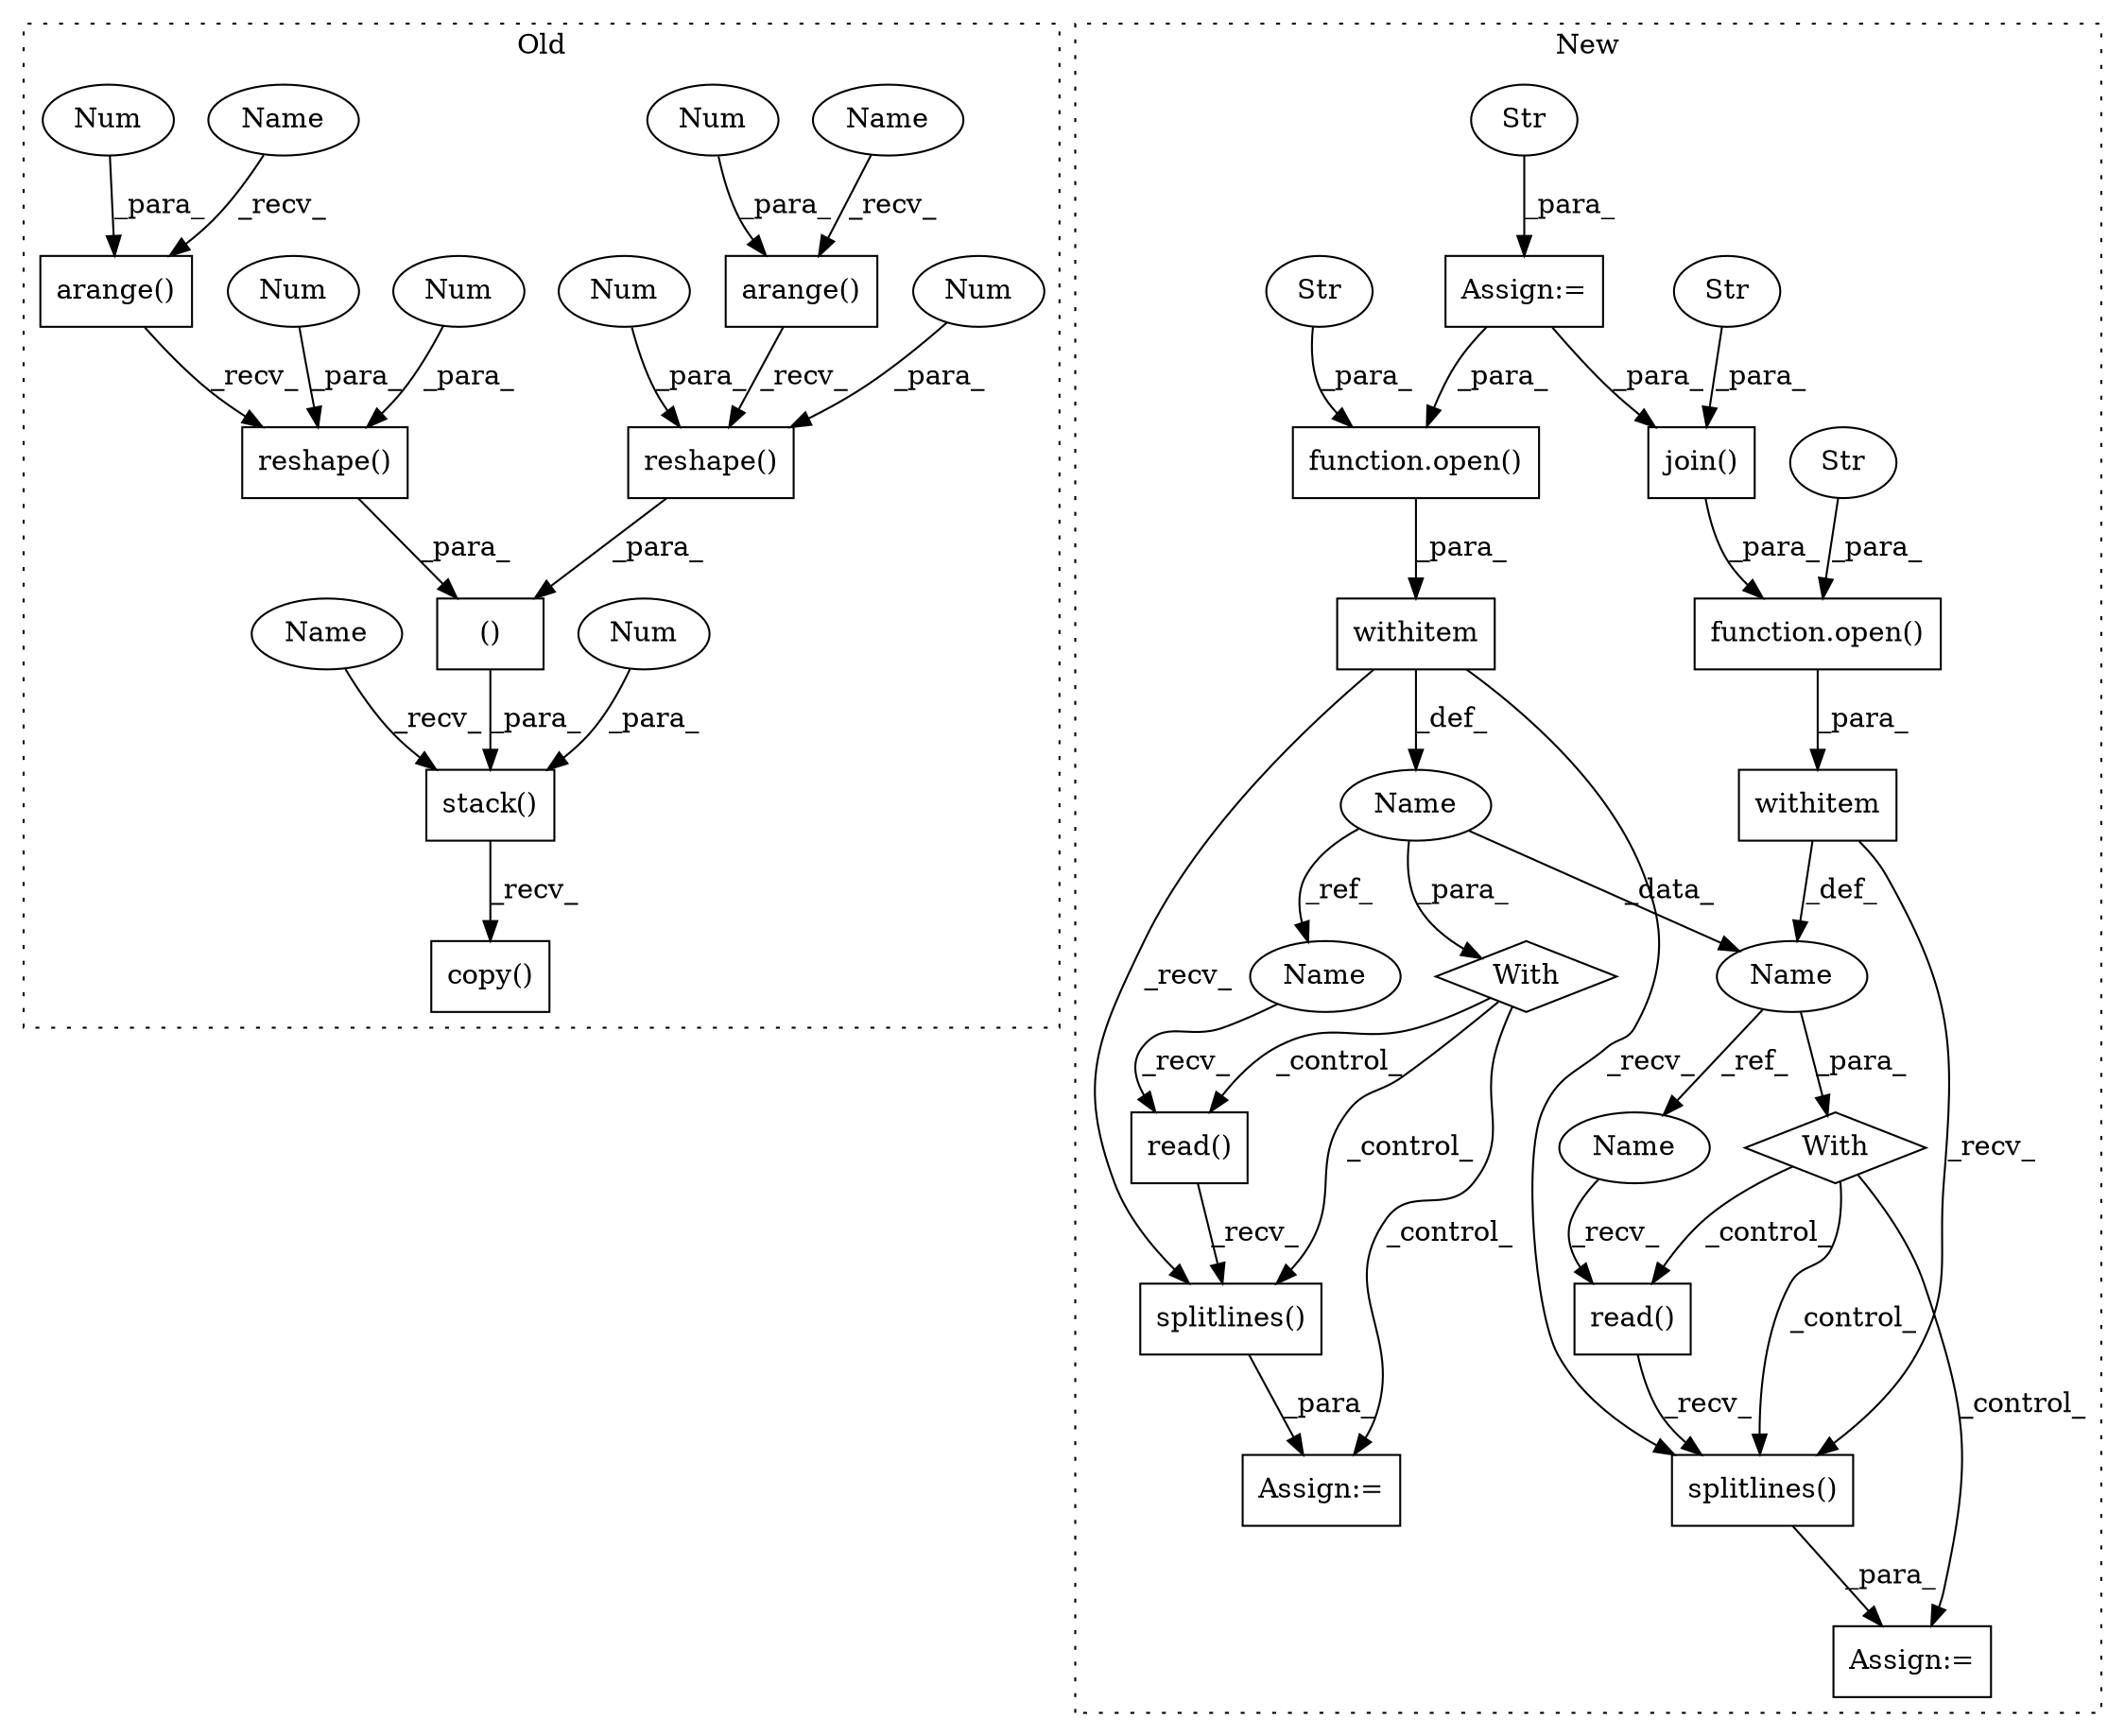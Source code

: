 digraph G {
subgraph cluster0 {
1 [label="copy()" a="75" s="619" l="26" shape="box"];
5 [label="arange()" a="75" s="482,501" l="10,1" shape="box"];
6 [label="()" a="54" s="631" l="3" shape="box"];
7 [label="arange()" a="75" s="547,566" l="10,1" shape="box"];
21 [label="Num" a="76" s="492" l="1" shape="ellipse"];
22 [label="Num" a="76" s="557" l="1" shape="ellipse"];
26 [label="stack()" a="75" s="619,637" l="9,1" shape="box"];
27 [label="Num" a="76" s="636" l="1" shape="ellipse"];
29 [label="reshape()" a="75" s="547,580" l="29,1" shape="box"];
30 [label="Num" a="76" s="576" l="2" shape="ellipse"];
31 [label="Num" a="76" s="579" l="1" shape="ellipse"];
32 [label="reshape()" a="75" s="482,515" l="29,1" shape="box"];
33 [label="Num" a="76" s="513" l="2" shape="ellipse"];
34 [label="Num" a="76" s="511" l="1" shape="ellipse"];
37 [label="Name" a="87" s="547" l="2" shape="ellipse"];
38 [label="Name" a="87" s="482" l="2" shape="ellipse"];
39 [label="Name" a="87" s="619" l="2" shape="ellipse"];
label = "Old";
style="dotted";
}
subgraph cluster1 {
2 [label="join()" a="75" s="632,679" l="13,1" shape="box"];
3 [label="Str" a="66" s="661" l="18" shape="ellipse"];
4 [label="Assign:=" a="68" s="834" l="3" shape="box"];
8 [label="With" a="39" s="779,788" l="5,33" shape="diamond"];
9 [label="read()" a="75" s="837" l="8" shape="box"];
10 [label="withitem" a="49" s="784" l="4" shape="box"];
11 [label="Name" a="87" s="806" l="1" shape="ellipse"];
12 [label="withitem" a="49" s="694" l="4" shape="box"];
13 [label="read()" a="75" s="749" l="8" shape="box"];
14 [label="With" a="39" s="689,698" l="5,34" shape="diamond"];
15 [label="Name" a="87" s="717" l="1" shape="ellipse"];
16 [label="function.open()" a="75" s="784,801" l="5,1" shape="box"];
17 [label="Str" a="66" s="798" l="3" shape="ellipse"];
18 [label="function.open()" a="75" s="694,712" l="5,1" shape="box"];
19 [label="Str" a="66" s="709" l="3" shape="ellipse"];
20 [label="splitlines()" a="75" s="837" l="21" shape="box"];
23 [label="Assign:=" a="68" s="458" l="3" shape="box"];
24 [label="Str" a="66" s="461" l="15" shape="ellipse"];
25 [label="splitlines()" a="75" s="749" l="21" shape="box"];
28 [label="Assign:=" a="68" s="746" l="3" shape="box"];
35 [label="Name" a="87" s="837" l="1" shape="ellipse"];
36 [label="Name" a="87" s="749" l="1" shape="ellipse"];
label = "New";
style="dotted";
}
2 -> 16 [label="_para_"];
3 -> 2 [label="_para_"];
5 -> 32 [label="_recv_"];
6 -> 26 [label="_para_"];
7 -> 29 [label="_recv_"];
8 -> 4 [label="_control_"];
8 -> 9 [label="_control_"];
8 -> 20 [label="_control_"];
9 -> 20 [label="_recv_"];
10 -> 20 [label="_recv_"];
10 -> 11 [label="_def_"];
11 -> 8 [label="_para_"];
11 -> 35 [label="_ref_"];
12 -> 20 [label="_recv_"];
12 -> 25 [label="_recv_"];
12 -> 15 [label="_def_"];
13 -> 25 [label="_recv_"];
14 -> 28 [label="_control_"];
14 -> 25 [label="_control_"];
14 -> 13 [label="_control_"];
15 -> 11 [label="_data_"];
15 -> 14 [label="_para_"];
15 -> 36 [label="_ref_"];
16 -> 10 [label="_para_"];
17 -> 16 [label="_para_"];
18 -> 12 [label="_para_"];
19 -> 18 [label="_para_"];
20 -> 4 [label="_para_"];
21 -> 5 [label="_para_"];
22 -> 7 [label="_para_"];
23 -> 18 [label="_para_"];
23 -> 2 [label="_para_"];
24 -> 23 [label="_para_"];
25 -> 28 [label="_para_"];
26 -> 1 [label="_recv_"];
27 -> 26 [label="_para_"];
29 -> 6 [label="_para_"];
30 -> 29 [label="_para_"];
31 -> 29 [label="_para_"];
32 -> 6 [label="_para_"];
33 -> 32 [label="_para_"];
34 -> 32 [label="_para_"];
35 -> 9 [label="_recv_"];
36 -> 13 [label="_recv_"];
37 -> 7 [label="_recv_"];
38 -> 5 [label="_recv_"];
39 -> 26 [label="_recv_"];
}